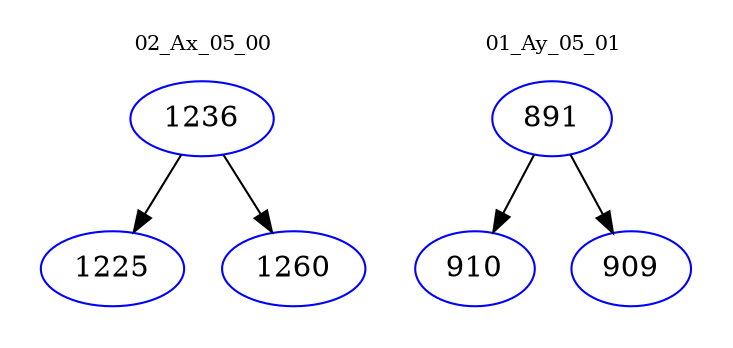 digraph{
subgraph cluster_0 {
color = white
label = "02_Ax_05_00";
fontsize=10;
T0_1236 [label="1236", color="blue"]
T0_1236 -> T0_1225 [color="black"]
T0_1225 [label="1225", color="blue"]
T0_1236 -> T0_1260 [color="black"]
T0_1260 [label="1260", color="blue"]
}
subgraph cluster_1 {
color = white
label = "01_Ay_05_01";
fontsize=10;
T1_891 [label="891", color="blue"]
T1_891 -> T1_910 [color="black"]
T1_910 [label="910", color="blue"]
T1_891 -> T1_909 [color="black"]
T1_909 [label="909", color="blue"]
}
}
